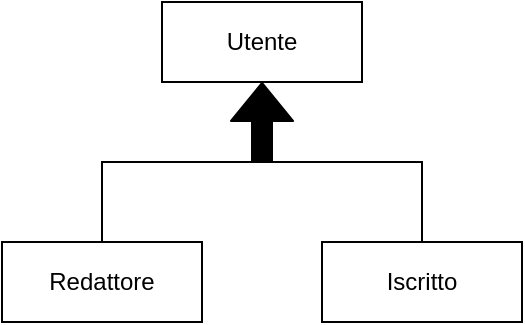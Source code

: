 <mxfile version="13.8.8" type="device"><diagram id="R2lEEEUBdFMjLlhIrx00" name="Page-1"><mxGraphModel dx="942" dy="684" grid="1" gridSize="10" guides="1" tooltips="1" connect="1" arrows="1" fold="1" page="1" pageScale="1" pageWidth="1100" pageHeight="850" math="0" shadow="0" extFonts="Permanent Marker^https://fonts.googleapis.com/css?family=Permanent+Marker"><root><mxCell id="0"/><mxCell id="1" parent="0"/><mxCell id="rxLS_cs3rYIWEf-dp-hT-12" value="" style="edgeStyle=orthogonalEdgeStyle;rounded=0;sketch=0;orthogonalLoop=1;jettySize=auto;html=1;shadow=0;startSize=1;endArrow=none;endFill=0;endSize=1;strokeColor=#000000;strokeWidth=1;fillColor=none;" edge="1" parent="1" source="rxLS_cs3rYIWEf-dp-hT-2" target="rxLS_cs3rYIWEf-dp-hT-4"><mxGeometry relative="1" as="geometry"/></mxCell><mxCell id="rxLS_cs3rYIWEf-dp-hT-2" value="Redattore" style="whiteSpace=wrap;html=1;align=center;" vertex="1" parent="1"><mxGeometry x="80" y="130" width="100" height="40" as="geometry"/></mxCell><mxCell id="rxLS_cs3rYIWEf-dp-hT-13" style="edgeStyle=orthogonalEdgeStyle;rounded=0;sketch=0;orthogonalLoop=1;jettySize=auto;html=1;entryX=0.5;entryY=1;entryDx=0;entryDy=0;shadow=0;startSize=1;endArrow=none;endFill=0;endSize=1;strokeColor=#000000;strokeWidth=1;fillColor=none;" edge="1" parent="1" source="rxLS_cs3rYIWEf-dp-hT-3" target="rxLS_cs3rYIWEf-dp-hT-4"><mxGeometry relative="1" as="geometry"/></mxCell><mxCell id="rxLS_cs3rYIWEf-dp-hT-3" value="Iscritto" style="whiteSpace=wrap;html=1;align=center;" vertex="1" parent="1"><mxGeometry x="240" y="130" width="100" height="40" as="geometry"/></mxCell><mxCell id="rxLS_cs3rYIWEf-dp-hT-4" value="Utente" style="whiteSpace=wrap;html=1;align=center;" vertex="1" parent="1"><mxGeometry x="160" y="10" width="100" height="40" as="geometry"/></mxCell><mxCell id="rxLS_cs3rYIWEf-dp-hT-7" value="" style="shape=flexArrow;endArrow=classic;html=1;entryX=0.5;entryY=1;entryDx=0;entryDy=0;fillColor=#000000;" edge="1" parent="1" target="rxLS_cs3rYIWEf-dp-hT-4"><mxGeometry width="50" height="50" relative="1" as="geometry"><mxPoint x="210" y="90" as="sourcePoint"/><mxPoint x="220" y="50" as="targetPoint"/><Array as="points"/></mxGeometry></mxCell></root></mxGraphModel></diagram></mxfile>